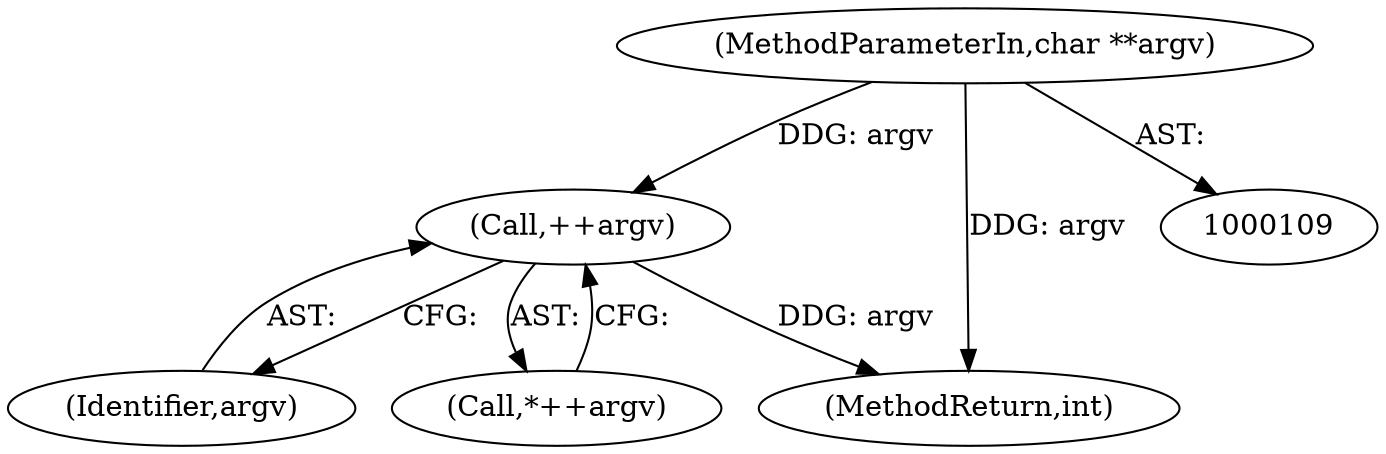 digraph "0_Android_9d4853418ab2f754c2b63e091c29c5529b8b86ca_155@pointer" {
"1000112" [label="(MethodParameterIn,char **argv)"];
"1000152" [label="(Call,++argv)"];
"1000152" [label="(Call,++argv)"];
"1000112" [label="(MethodParameterIn,char **argv)"];
"1000153" [label="(Identifier,argv)"];
"1000458" [label="(MethodReturn,int)"];
"1000151" [label="(Call,*++argv)"];
"1000112" -> "1000109"  [label="AST: "];
"1000112" -> "1000458"  [label="DDG: argv"];
"1000112" -> "1000152"  [label="DDG: argv"];
"1000152" -> "1000151"  [label="AST: "];
"1000152" -> "1000153"  [label="CFG: "];
"1000153" -> "1000152"  [label="AST: "];
"1000151" -> "1000152"  [label="CFG: "];
"1000152" -> "1000458"  [label="DDG: argv"];
}
